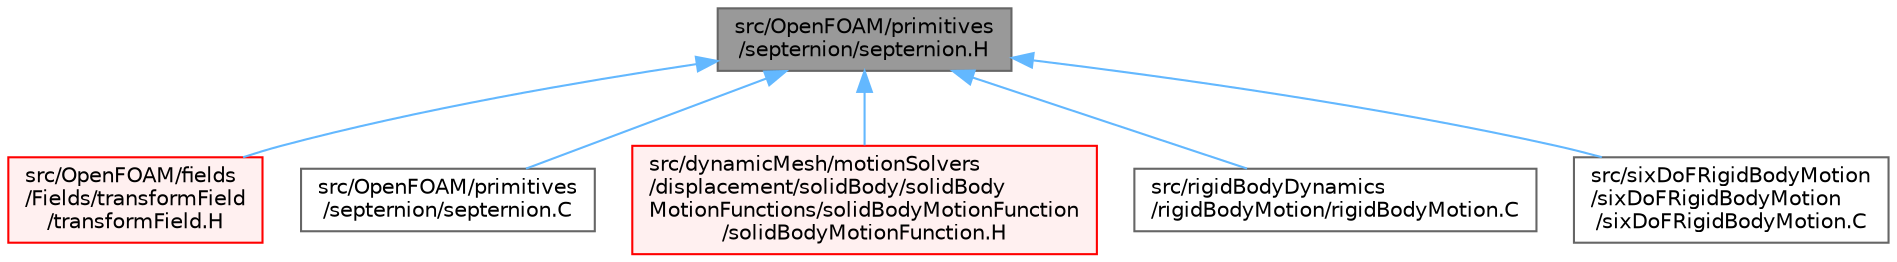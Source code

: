 digraph "src/OpenFOAM/primitives/septernion/septernion.H"
{
 // LATEX_PDF_SIZE
  bgcolor="transparent";
  edge [fontname=Helvetica,fontsize=10,labelfontname=Helvetica,labelfontsize=10];
  node [fontname=Helvetica,fontsize=10,shape=box,height=0.2,width=0.4];
  Node1 [id="Node000001",label="src/OpenFOAM/primitives\l/septernion/septernion.H",height=0.2,width=0.4,color="gray40", fillcolor="grey60", style="filled", fontcolor="black",tooltip=" "];
  Node1 -> Node2 [id="edge1_Node000001_Node000002",dir="back",color="steelblue1",style="solid",tooltip=" "];
  Node2 [id="Node000002",label="src/OpenFOAM/fields\l/Fields/transformField\l/transformField.H",height=0.2,width=0.4,color="red", fillcolor="#FFF0F0", style="filled",URL="$transformField_8H.html",tooltip="Spatial transformation functions for primitive fields."];
  Node1 -> Node44 [id="edge2_Node000001_Node000044",dir="back",color="steelblue1",style="solid",tooltip=" "];
  Node44 [id="Node000044",label="src/OpenFOAM/primitives\l/septernion/septernion.C",height=0.2,width=0.4,color="grey40", fillcolor="white", style="filled",URL="$septernion_8C.html",tooltip=" "];
  Node1 -> Node45 [id="edge3_Node000001_Node000045",dir="back",color="steelblue1",style="solid",tooltip=" "];
  Node45 [id="Node000045",label="src/dynamicMesh/motionSolvers\l/displacement/solidBody/solidBody\lMotionFunctions/solidBodyMotionFunction\l/solidBodyMotionFunction.H",height=0.2,width=0.4,color="red", fillcolor="#FFF0F0", style="filled",URL="$solidBodyMotionFunction_8H.html",tooltip=" "];
  Node1 -> Node67 [id="edge4_Node000001_Node000067",dir="back",color="steelblue1",style="solid",tooltip=" "];
  Node67 [id="Node000067",label="src/rigidBodyDynamics\l/rigidBodyMotion/rigidBodyMotion.C",height=0.2,width=0.4,color="grey40", fillcolor="white", style="filled",URL="$rigidBodyMotion_8C.html",tooltip=" "];
  Node1 -> Node68 [id="edge5_Node000001_Node000068",dir="back",color="steelblue1",style="solid",tooltip=" "];
  Node68 [id="Node000068",label="src/sixDoFRigidBodyMotion\l/sixDoFRigidBodyMotion\l/sixDoFRigidBodyMotion.C",height=0.2,width=0.4,color="grey40", fillcolor="white", style="filled",URL="$sixDoFRigidBodyMotion_8C.html",tooltip=" "];
}
